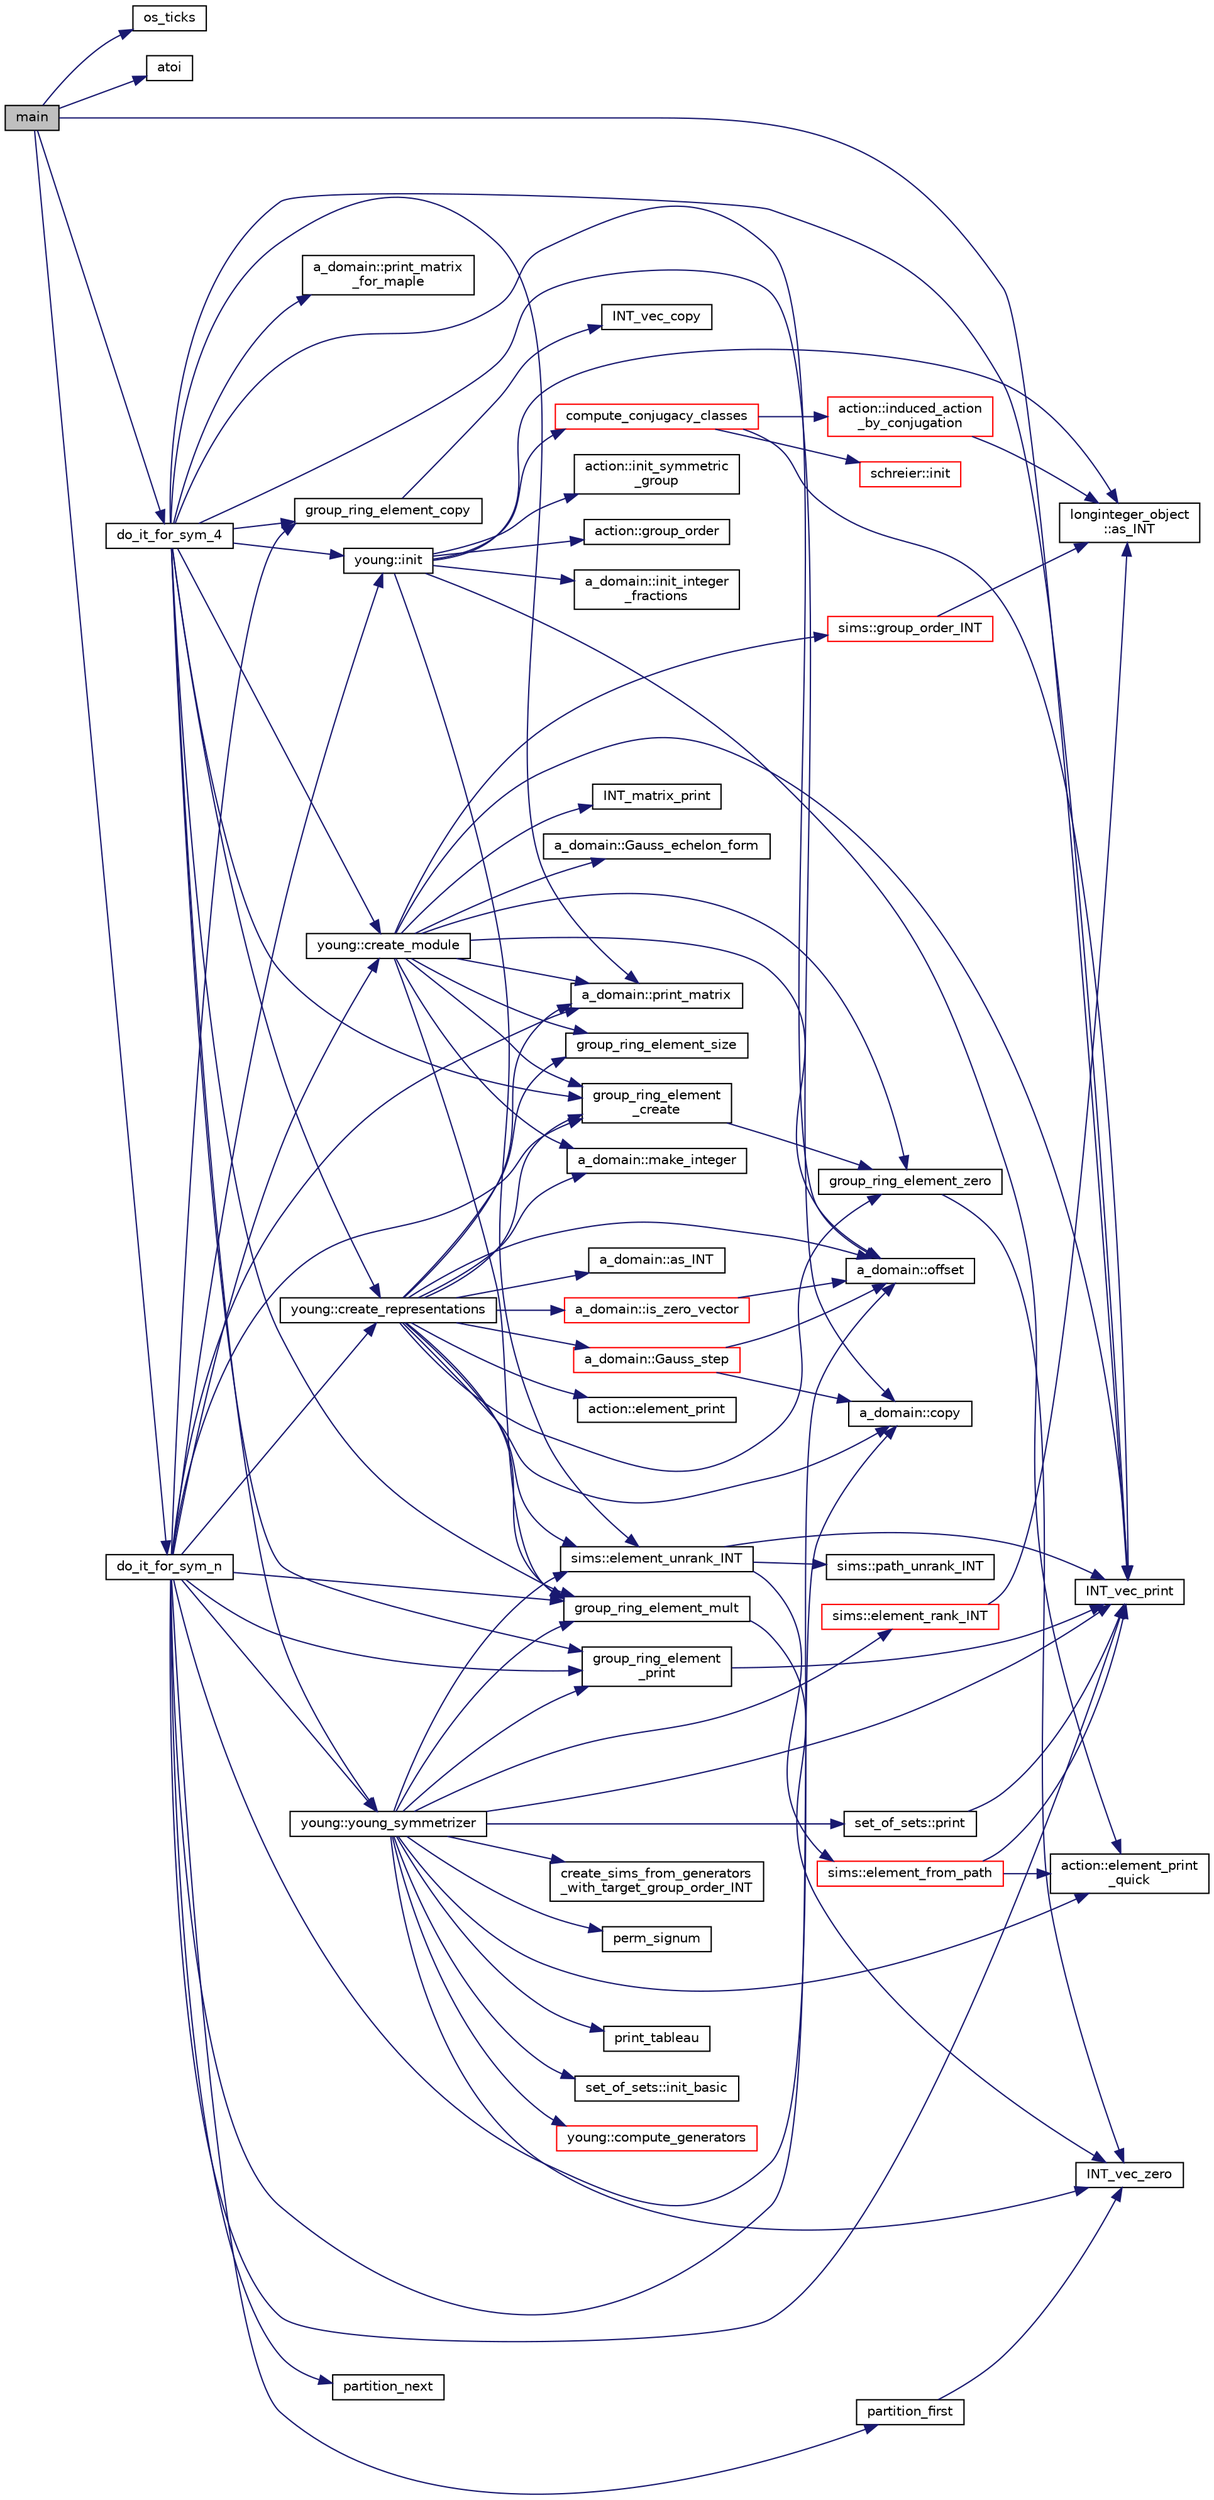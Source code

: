digraph "main"
{
  edge [fontname="Helvetica",fontsize="10",labelfontname="Helvetica",labelfontsize="10"];
  node [fontname="Helvetica",fontsize="10",shape=record];
  rankdir="LR";
  Node1109 [label="main",height=0.2,width=0.4,color="black", fillcolor="grey75", style="filled", fontcolor="black"];
  Node1109 -> Node1110 [color="midnightblue",fontsize="10",style="solid",fontname="Helvetica"];
  Node1110 [label="os_ticks",height=0.2,width=0.4,color="black", fillcolor="white", style="filled",URL="$d5/db4/io__and__os_8h.html#a3da6d2b09e35d569adb7101dffcb5224"];
  Node1109 -> Node1111 [color="midnightblue",fontsize="10",style="solid",fontname="Helvetica"];
  Node1111 [label="atoi",height=0.2,width=0.4,color="black", fillcolor="white", style="filled",URL="$d9/d60/discreta_8h.html#ad0ac71cbcb495289e474437d6b7d7fac"];
  Node1109 -> Node1112 [color="midnightblue",fontsize="10",style="solid",fontname="Helvetica"];
  Node1112 [label="INT_vec_print",height=0.2,width=0.4,color="black", fillcolor="white", style="filled",URL="$df/dbf/sajeeb_8_c.html#a79a5901af0b47dd0d694109543c027fe"];
  Node1109 -> Node1113 [color="midnightblue",fontsize="10",style="solid",fontname="Helvetica"];
  Node1113 [label="do_it_for_sym_4",height=0.2,width=0.4,color="black", fillcolor="white", style="filled",URL="$d0/d87/group__ring_8_c.html#aed9b25712c762c878090038e97568d07"];
  Node1113 -> Node1114 [color="midnightblue",fontsize="10",style="solid",fontname="Helvetica"];
  Node1114 [label="young::init",height=0.2,width=0.4,color="black", fillcolor="white", style="filled",URL="$dd/d68/classyoung.html#abbcd21425b16be0635f5ede77c0cdc28"];
  Node1114 -> Node1115 [color="midnightblue",fontsize="10",style="solid",fontname="Helvetica"];
  Node1115 [label="action::init_symmetric\l_group",height=0.2,width=0.4,color="black", fillcolor="white", style="filled",URL="$d2/d86/classaction.html#ac6d0d7bdfba9eb39febe3c2f0bd38281"];
  Node1114 -> Node1116 [color="midnightblue",fontsize="10",style="solid",fontname="Helvetica"];
  Node1116 [label="action::group_order",height=0.2,width=0.4,color="black", fillcolor="white", style="filled",URL="$d2/d86/classaction.html#ad1f69adb27041311d2e7be96e39388d4"];
  Node1114 -> Node1117 [color="midnightblue",fontsize="10",style="solid",fontname="Helvetica"];
  Node1117 [label="longinteger_object\l::as_INT",height=0.2,width=0.4,color="black", fillcolor="white", style="filled",URL="$dd/d7e/classlonginteger__object.html#afb992d4679a6741acc63c8bcba27971e"];
  Node1114 -> Node1118 [color="midnightblue",fontsize="10",style="solid",fontname="Helvetica"];
  Node1118 [label="sims::element_unrank_INT",height=0.2,width=0.4,color="black", fillcolor="white", style="filled",URL="$d9/df3/classsims.html#a435d84bb7bf7292f14593b2a4344151f"];
  Node1118 -> Node1119 [color="midnightblue",fontsize="10",style="solid",fontname="Helvetica"];
  Node1119 [label="sims::path_unrank_INT",height=0.2,width=0.4,color="black", fillcolor="white", style="filled",URL="$d9/df3/classsims.html#a8ae2ffa971c2aac809d83c18e4e91926"];
  Node1118 -> Node1112 [color="midnightblue",fontsize="10",style="solid",fontname="Helvetica"];
  Node1118 -> Node1120 [color="midnightblue",fontsize="10",style="solid",fontname="Helvetica"];
  Node1120 [label="sims::element_from_path",height=0.2,width=0.4,color="red", fillcolor="white", style="filled",URL="$d9/df3/classsims.html#a4a9bc25b1b8e61ba34d6d3d9f9fb8ab8"];
  Node1120 -> Node1112 [color="midnightblue",fontsize="10",style="solid",fontname="Helvetica"];
  Node1120 -> Node1126 [color="midnightblue",fontsize="10",style="solid",fontname="Helvetica"];
  Node1126 [label="action::element_print\l_quick",height=0.2,width=0.4,color="black", fillcolor="white", style="filled",URL="$d2/d86/classaction.html#a4844680cf6750396f76494a28655265b"];
  Node1114 -> Node1126 [color="midnightblue",fontsize="10",style="solid",fontname="Helvetica"];
  Node1114 -> Node1130 [color="midnightblue",fontsize="10",style="solid",fontname="Helvetica"];
  Node1130 [label="compute_conjugacy_classes",height=0.2,width=0.4,color="red", fillcolor="white", style="filled",URL="$d5/d90/action__global_8_c.html#a3a3f311d8e19e481707b3e54dbb35066"];
  Node1130 -> Node1131 [color="midnightblue",fontsize="10",style="solid",fontname="Helvetica"];
  Node1131 [label="action::induced_action\l_by_conjugation",height=0.2,width=0.4,color="red", fillcolor="white", style="filled",URL="$d2/d86/classaction.html#a45fb7703c6acac791acdcde339d21cc2"];
  Node1131 -> Node1117 [color="midnightblue",fontsize="10",style="solid",fontname="Helvetica"];
  Node1130 -> Node1601 [color="midnightblue",fontsize="10",style="solid",fontname="Helvetica"];
  Node1601 [label="schreier::init",height=0.2,width=0.4,color="red", fillcolor="white", style="filled",URL="$d3/dd6/classschreier.html#a7443bebde2aa08acae16c0ff29c9abcf"];
  Node1130 -> Node1112 [color="midnightblue",fontsize="10",style="solid",fontname="Helvetica"];
  Node1114 -> Node1628 [color="midnightblue",fontsize="10",style="solid",fontname="Helvetica"];
  Node1628 [label="a_domain::init_integer\l_fractions",height=0.2,width=0.4,color="black", fillcolor="white", style="filled",URL="$db/dd1/classa__domain.html#a78ac7c303c06cd4337514fd7e02838e2"];
  Node1113 -> Node1629 [color="midnightblue",fontsize="10",style="solid",fontname="Helvetica"];
  Node1629 [label="group_ring_element\l_create",height=0.2,width=0.4,color="black", fillcolor="white", style="filled",URL="$d5/d90/action__global_8_c.html#ada8daaf3a2b856f318124282d698a183"];
  Node1629 -> Node1630 [color="midnightblue",fontsize="10",style="solid",fontname="Helvetica"];
  Node1630 [label="group_ring_element_zero",height=0.2,width=0.4,color="black", fillcolor="white", style="filled",URL="$d5/d90/action__global_8_c.html#a1927d1005f9747c543f4fbd7b3b4d2cf"];
  Node1630 -> Node1201 [color="midnightblue",fontsize="10",style="solid",fontname="Helvetica"];
  Node1201 [label="INT_vec_zero",height=0.2,width=0.4,color="black", fillcolor="white", style="filled",URL="$df/dbf/sajeeb_8_c.html#aa8c9c7977203577026080f546fe4980f"];
  Node1113 -> Node1112 [color="midnightblue",fontsize="10",style="solid",fontname="Helvetica"];
  Node1113 -> Node1631 [color="midnightblue",fontsize="10",style="solid",fontname="Helvetica"];
  Node1631 [label="young::young_symmetrizer",height=0.2,width=0.4,color="black", fillcolor="white", style="filled",URL="$dd/d68/classyoung.html#aa278452dc9aa374d4f84cf0e4d0204bf"];
  Node1631 -> Node1112 [color="midnightblue",fontsize="10",style="solid",fontname="Helvetica"];
  Node1631 -> Node1632 [color="midnightblue",fontsize="10",style="solid",fontname="Helvetica"];
  Node1632 [label="print_tableau",height=0.2,width=0.4,color="black", fillcolor="white", style="filled",URL="$d2/d7c/combinatorics_8_c.html#adec8ea5e9ef692fa342b4e632240904d"];
  Node1631 -> Node1633 [color="midnightblue",fontsize="10",style="solid",fontname="Helvetica"];
  Node1633 [label="set_of_sets::init_basic",height=0.2,width=0.4,color="black", fillcolor="white", style="filled",URL="$da/dd6/classset__of__sets.html#ae9b4f064df3c95d1aaec58ca6eeeb0ed"];
  Node1631 -> Node1634 [color="midnightblue",fontsize="10",style="solid",fontname="Helvetica"];
  Node1634 [label="set_of_sets::print",height=0.2,width=0.4,color="black", fillcolor="white", style="filled",URL="$da/dd6/classset__of__sets.html#a2da4eef3013824a9c1453ca7cdb98a9c"];
  Node1634 -> Node1112 [color="midnightblue",fontsize="10",style="solid",fontname="Helvetica"];
  Node1631 -> Node1635 [color="midnightblue",fontsize="10",style="solid",fontname="Helvetica"];
  Node1635 [label="young::compute_generators",height=0.2,width=0.4,color="red", fillcolor="white", style="filled",URL="$dd/d68/classyoung.html#a26c8929e3f3f49437e3241f5d627ee20"];
  Node1631 -> Node1637 [color="midnightblue",fontsize="10",style="solid",fontname="Helvetica"];
  Node1637 [label="create_sims_from_generators\l_with_target_group_order_INT",height=0.2,width=0.4,color="black", fillcolor="white", style="filled",URL="$d2/d3a/group__theory_8h.html#a4e7d0b5c218eb15f66a0714069168efb"];
  Node1631 -> Node1118 [color="midnightblue",fontsize="10",style="solid",fontname="Helvetica"];
  Node1631 -> Node1126 [color="midnightblue",fontsize="10",style="solid",fontname="Helvetica"];
  Node1631 -> Node1201 [color="midnightblue",fontsize="10",style="solid",fontname="Helvetica"];
  Node1631 -> Node1137 [color="midnightblue",fontsize="10",style="solid",fontname="Helvetica"];
  Node1137 [label="sims::element_rank_INT",height=0.2,width=0.4,color="red", fillcolor="white", style="filled",URL="$d9/df3/classsims.html#a8ff29017c518c9ed459a7ea9eade2974"];
  Node1137 -> Node1117 [color="midnightblue",fontsize="10",style="solid",fontname="Helvetica"];
  Node1631 -> Node1181 [color="midnightblue",fontsize="10",style="solid",fontname="Helvetica"];
  Node1181 [label="perm_signum",height=0.2,width=0.4,color="black", fillcolor="white", style="filled",URL="$d2/d7c/combinatorics_8_c.html#aba59241974eef0c0a89e0a408327c3a9"];
  Node1631 -> Node1638 [color="midnightblue",fontsize="10",style="solid",fontname="Helvetica"];
  Node1638 [label="group_ring_element\l_print",height=0.2,width=0.4,color="black", fillcolor="white", style="filled",URL="$d5/d90/action__global_8_c.html#ade71b852e79498cf1119faf78034b7b2"];
  Node1638 -> Node1112 [color="midnightblue",fontsize="10",style="solid",fontname="Helvetica"];
  Node1631 -> Node1639 [color="midnightblue",fontsize="10",style="solid",fontname="Helvetica"];
  Node1639 [label="group_ring_element_mult",height=0.2,width=0.4,color="black", fillcolor="white", style="filled",URL="$d5/d90/action__global_8_c.html#a0ac80b53427a7aa24a18f9f860819a6d"];
  Node1639 -> Node1201 [color="midnightblue",fontsize="10",style="solid",fontname="Helvetica"];
  Node1113 -> Node1638 [color="midnightblue",fontsize="10",style="solid",fontname="Helvetica"];
  Node1113 -> Node1640 [color="midnightblue",fontsize="10",style="solid",fontname="Helvetica"];
  Node1640 [label="group_ring_element_copy",height=0.2,width=0.4,color="black", fillcolor="white", style="filled",URL="$d5/d90/action__global_8_c.html#a7afb8c47b30d0033c84e08329a72083c"];
  Node1640 -> Node1168 [color="midnightblue",fontsize="10",style="solid",fontname="Helvetica"];
  Node1168 [label="INT_vec_copy",height=0.2,width=0.4,color="black", fillcolor="white", style="filled",URL="$df/dbf/sajeeb_8_c.html#ac2d875e27e009af6ec04d17254d11075"];
  Node1113 -> Node1639 [color="midnightblue",fontsize="10",style="solid",fontname="Helvetica"];
  Node1113 -> Node1641 [color="midnightblue",fontsize="10",style="solid",fontname="Helvetica"];
  Node1641 [label="young::create_module",height=0.2,width=0.4,color="black", fillcolor="white", style="filled",URL="$dd/d68/classyoung.html#a552fe75292286e49ee0d3f282ea03f8e"];
  Node1641 -> Node1642 [color="midnightblue",fontsize="10",style="solid",fontname="Helvetica"];
  Node1642 [label="sims::group_order_INT",height=0.2,width=0.4,color="red", fillcolor="white", style="filled",URL="$d9/df3/classsims.html#a26f7773de3c1fafc2230349ea3e3bfcb"];
  Node1642 -> Node1117 [color="midnightblue",fontsize="10",style="solid",fontname="Helvetica"];
  Node1641 -> Node1643 [color="midnightblue",fontsize="10",style="solid",fontname="Helvetica"];
  Node1643 [label="group_ring_element_size",height=0.2,width=0.4,color="black", fillcolor="white", style="filled",URL="$d5/d90/action__global_8_c.html#aa69f0f133e04605fcbcf60c2a20e5621"];
  Node1641 -> Node1629 [color="midnightblue",fontsize="10",style="solid",fontname="Helvetica"];
  Node1641 -> Node1630 [color="midnightblue",fontsize="10",style="solid",fontname="Helvetica"];
  Node1641 -> Node1639 [color="midnightblue",fontsize="10",style="solid",fontname="Helvetica"];
  Node1641 -> Node1202 [color="midnightblue",fontsize="10",style="solid",fontname="Helvetica"];
  Node1202 [label="INT_matrix_print",height=0.2,width=0.4,color="black", fillcolor="white", style="filled",URL="$d5/db4/io__and__os_8h.html#afd4180a24bef3a2b584668a4eaf607ff"];
  Node1641 -> Node1644 [color="midnightblue",fontsize="10",style="solid",fontname="Helvetica"];
  Node1644 [label="a_domain::make_integer",height=0.2,width=0.4,color="black", fillcolor="white", style="filled",URL="$db/dd1/classa__domain.html#aa2df348536ab3b2a701a9bf287c2f248"];
  Node1641 -> Node1645 [color="midnightblue",fontsize="10",style="solid",fontname="Helvetica"];
  Node1645 [label="a_domain::offset",height=0.2,width=0.4,color="black", fillcolor="white", style="filled",URL="$db/dd1/classa__domain.html#a62f150e399aec130df913d65a7772ff3"];
  Node1641 -> Node1646 [color="midnightblue",fontsize="10",style="solid",fontname="Helvetica"];
  Node1646 [label="a_domain::print_matrix",height=0.2,width=0.4,color="black", fillcolor="white", style="filled",URL="$db/dd1/classa__domain.html#a5d2acb9c01e71e0e925e954b17861d19"];
  Node1641 -> Node1647 [color="midnightblue",fontsize="10",style="solid",fontname="Helvetica"];
  Node1647 [label="a_domain::Gauss_echelon_form",height=0.2,width=0.4,color="black", fillcolor="white", style="filled",URL="$db/dd1/classa__domain.html#a155391ce053a94e6944573966511adb5"];
  Node1641 -> Node1112 [color="midnightblue",fontsize="10",style="solid",fontname="Helvetica"];
  Node1113 -> Node1646 [color="midnightblue",fontsize="10",style="solid",fontname="Helvetica"];
  Node1113 -> Node1648 [color="midnightblue",fontsize="10",style="solid",fontname="Helvetica"];
  Node1648 [label="a_domain::copy",height=0.2,width=0.4,color="black", fillcolor="white", style="filled",URL="$db/dd1/classa__domain.html#a0a6f28f247762f79caeca959f58440bc"];
  Node1113 -> Node1645 [color="midnightblue",fontsize="10",style="solid",fontname="Helvetica"];
  Node1113 -> Node1649 [color="midnightblue",fontsize="10",style="solid",fontname="Helvetica"];
  Node1649 [label="young::create_representations",height=0.2,width=0.4,color="black", fillcolor="white", style="filled",URL="$dd/d68/classyoung.html#ac8179e6c679636e61f6effd72e392a15"];
  Node1649 -> Node1643 [color="midnightblue",fontsize="10",style="solid",fontname="Helvetica"];
  Node1649 -> Node1629 [color="midnightblue",fontsize="10",style="solid",fontname="Helvetica"];
  Node1649 -> Node1650 [color="midnightblue",fontsize="10",style="solid",fontname="Helvetica"];
  Node1650 [label="a_domain::as_INT",height=0.2,width=0.4,color="black", fillcolor="white", style="filled",URL="$db/dd1/classa__domain.html#ac7988cb523f4a5d141f066c9e78a59a8"];
  Node1649 -> Node1645 [color="midnightblue",fontsize="10",style="solid",fontname="Helvetica"];
  Node1649 -> Node1630 [color="midnightblue",fontsize="10",style="solid",fontname="Helvetica"];
  Node1649 -> Node1639 [color="midnightblue",fontsize="10",style="solid",fontname="Helvetica"];
  Node1649 -> Node1648 [color="midnightblue",fontsize="10",style="solid",fontname="Helvetica"];
  Node1649 -> Node1644 [color="midnightblue",fontsize="10",style="solid",fontname="Helvetica"];
  Node1649 -> Node1646 [color="midnightblue",fontsize="10",style="solid",fontname="Helvetica"];
  Node1649 -> Node1651 [color="midnightblue",fontsize="10",style="solid",fontname="Helvetica"];
  Node1651 [label="a_domain::Gauss_step",height=0.2,width=0.4,color="red", fillcolor="white", style="filled",URL="$db/dd1/classa__domain.html#af3b9321ab12d926c21a8fc4cb7d7d203"];
  Node1651 -> Node1645 [color="midnightblue",fontsize="10",style="solid",fontname="Helvetica"];
  Node1651 -> Node1648 [color="midnightblue",fontsize="10",style="solid",fontname="Helvetica"];
  Node1649 -> Node1660 [color="midnightblue",fontsize="10",style="solid",fontname="Helvetica"];
  Node1660 [label="a_domain::is_zero_vector",height=0.2,width=0.4,color="red", fillcolor="white", style="filled",URL="$db/dd1/classa__domain.html#ae912852fba4368a5dc10b3cf21d1ce71"];
  Node1660 -> Node1645 [color="midnightblue",fontsize="10",style="solid",fontname="Helvetica"];
  Node1649 -> Node1118 [color="midnightblue",fontsize="10",style="solid",fontname="Helvetica"];
  Node1649 -> Node1146 [color="midnightblue",fontsize="10",style="solid",fontname="Helvetica"];
  Node1146 [label="action::element_print",height=0.2,width=0.4,color="black", fillcolor="white", style="filled",URL="$d2/d86/classaction.html#ae38c3ef3c1125213733d63c6fc3c40cd"];
  Node1113 -> Node1661 [color="midnightblue",fontsize="10",style="solid",fontname="Helvetica"];
  Node1661 [label="a_domain::print_matrix\l_for_maple",height=0.2,width=0.4,color="black", fillcolor="white", style="filled",URL="$db/dd1/classa__domain.html#ab50802b5b64e348d1e9c15e25052052c"];
  Node1109 -> Node1662 [color="midnightblue",fontsize="10",style="solid",fontname="Helvetica"];
  Node1662 [label="do_it_for_sym_n",height=0.2,width=0.4,color="black", fillcolor="white", style="filled",URL="$d0/d87/group__ring_8_c.html#a7da1c84aee65e2c8fd4b83f0809835ad"];
  Node1662 -> Node1114 [color="midnightblue",fontsize="10",style="solid",fontname="Helvetica"];
  Node1662 -> Node1629 [color="midnightblue",fontsize="10",style="solid",fontname="Helvetica"];
  Node1662 -> Node1663 [color="midnightblue",fontsize="10",style="solid",fontname="Helvetica"];
  Node1663 [label="partition_first",height=0.2,width=0.4,color="black", fillcolor="white", style="filled",URL="$d2/d7c/combinatorics_8_c.html#a37cd07fbcf0bb8edf525895ff5342b4e"];
  Node1663 -> Node1201 [color="midnightblue",fontsize="10",style="solid",fontname="Helvetica"];
  Node1662 -> Node1112 [color="midnightblue",fontsize="10",style="solid",fontname="Helvetica"];
  Node1662 -> Node1631 [color="midnightblue",fontsize="10",style="solid",fontname="Helvetica"];
  Node1662 -> Node1638 [color="midnightblue",fontsize="10",style="solid",fontname="Helvetica"];
  Node1662 -> Node1640 [color="midnightblue",fontsize="10",style="solid",fontname="Helvetica"];
  Node1662 -> Node1639 [color="midnightblue",fontsize="10",style="solid",fontname="Helvetica"];
  Node1662 -> Node1641 [color="midnightblue",fontsize="10",style="solid",fontname="Helvetica"];
  Node1662 -> Node1646 [color="midnightblue",fontsize="10",style="solid",fontname="Helvetica"];
  Node1662 -> Node1648 [color="midnightblue",fontsize="10",style="solid",fontname="Helvetica"];
  Node1662 -> Node1645 [color="midnightblue",fontsize="10",style="solid",fontname="Helvetica"];
  Node1662 -> Node1649 [color="midnightblue",fontsize="10",style="solid",fontname="Helvetica"];
  Node1662 -> Node1664 [color="midnightblue",fontsize="10",style="solid",fontname="Helvetica"];
  Node1664 [label="partition_next",height=0.2,width=0.4,color="black", fillcolor="white", style="filled",URL="$d2/d7c/combinatorics_8_c.html#a17bc818e72947a68560bf8f2e151d7e7"];
}
